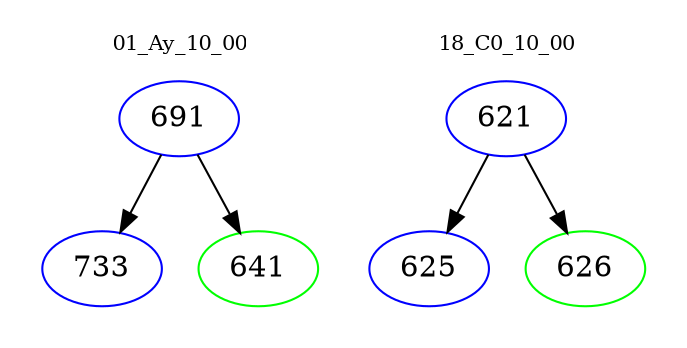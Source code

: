 digraph{
subgraph cluster_0 {
color = white
label = "01_Ay_10_00";
fontsize=10;
T0_691 [label="691", color="blue"]
T0_691 -> T0_733 [color="black"]
T0_733 [label="733", color="blue"]
T0_691 -> T0_641 [color="black"]
T0_641 [label="641", color="green"]
}
subgraph cluster_1 {
color = white
label = "18_C0_10_00";
fontsize=10;
T1_621 [label="621", color="blue"]
T1_621 -> T1_625 [color="black"]
T1_625 [label="625", color="blue"]
T1_621 -> T1_626 [color="black"]
T1_626 [label="626", color="green"]
}
}
